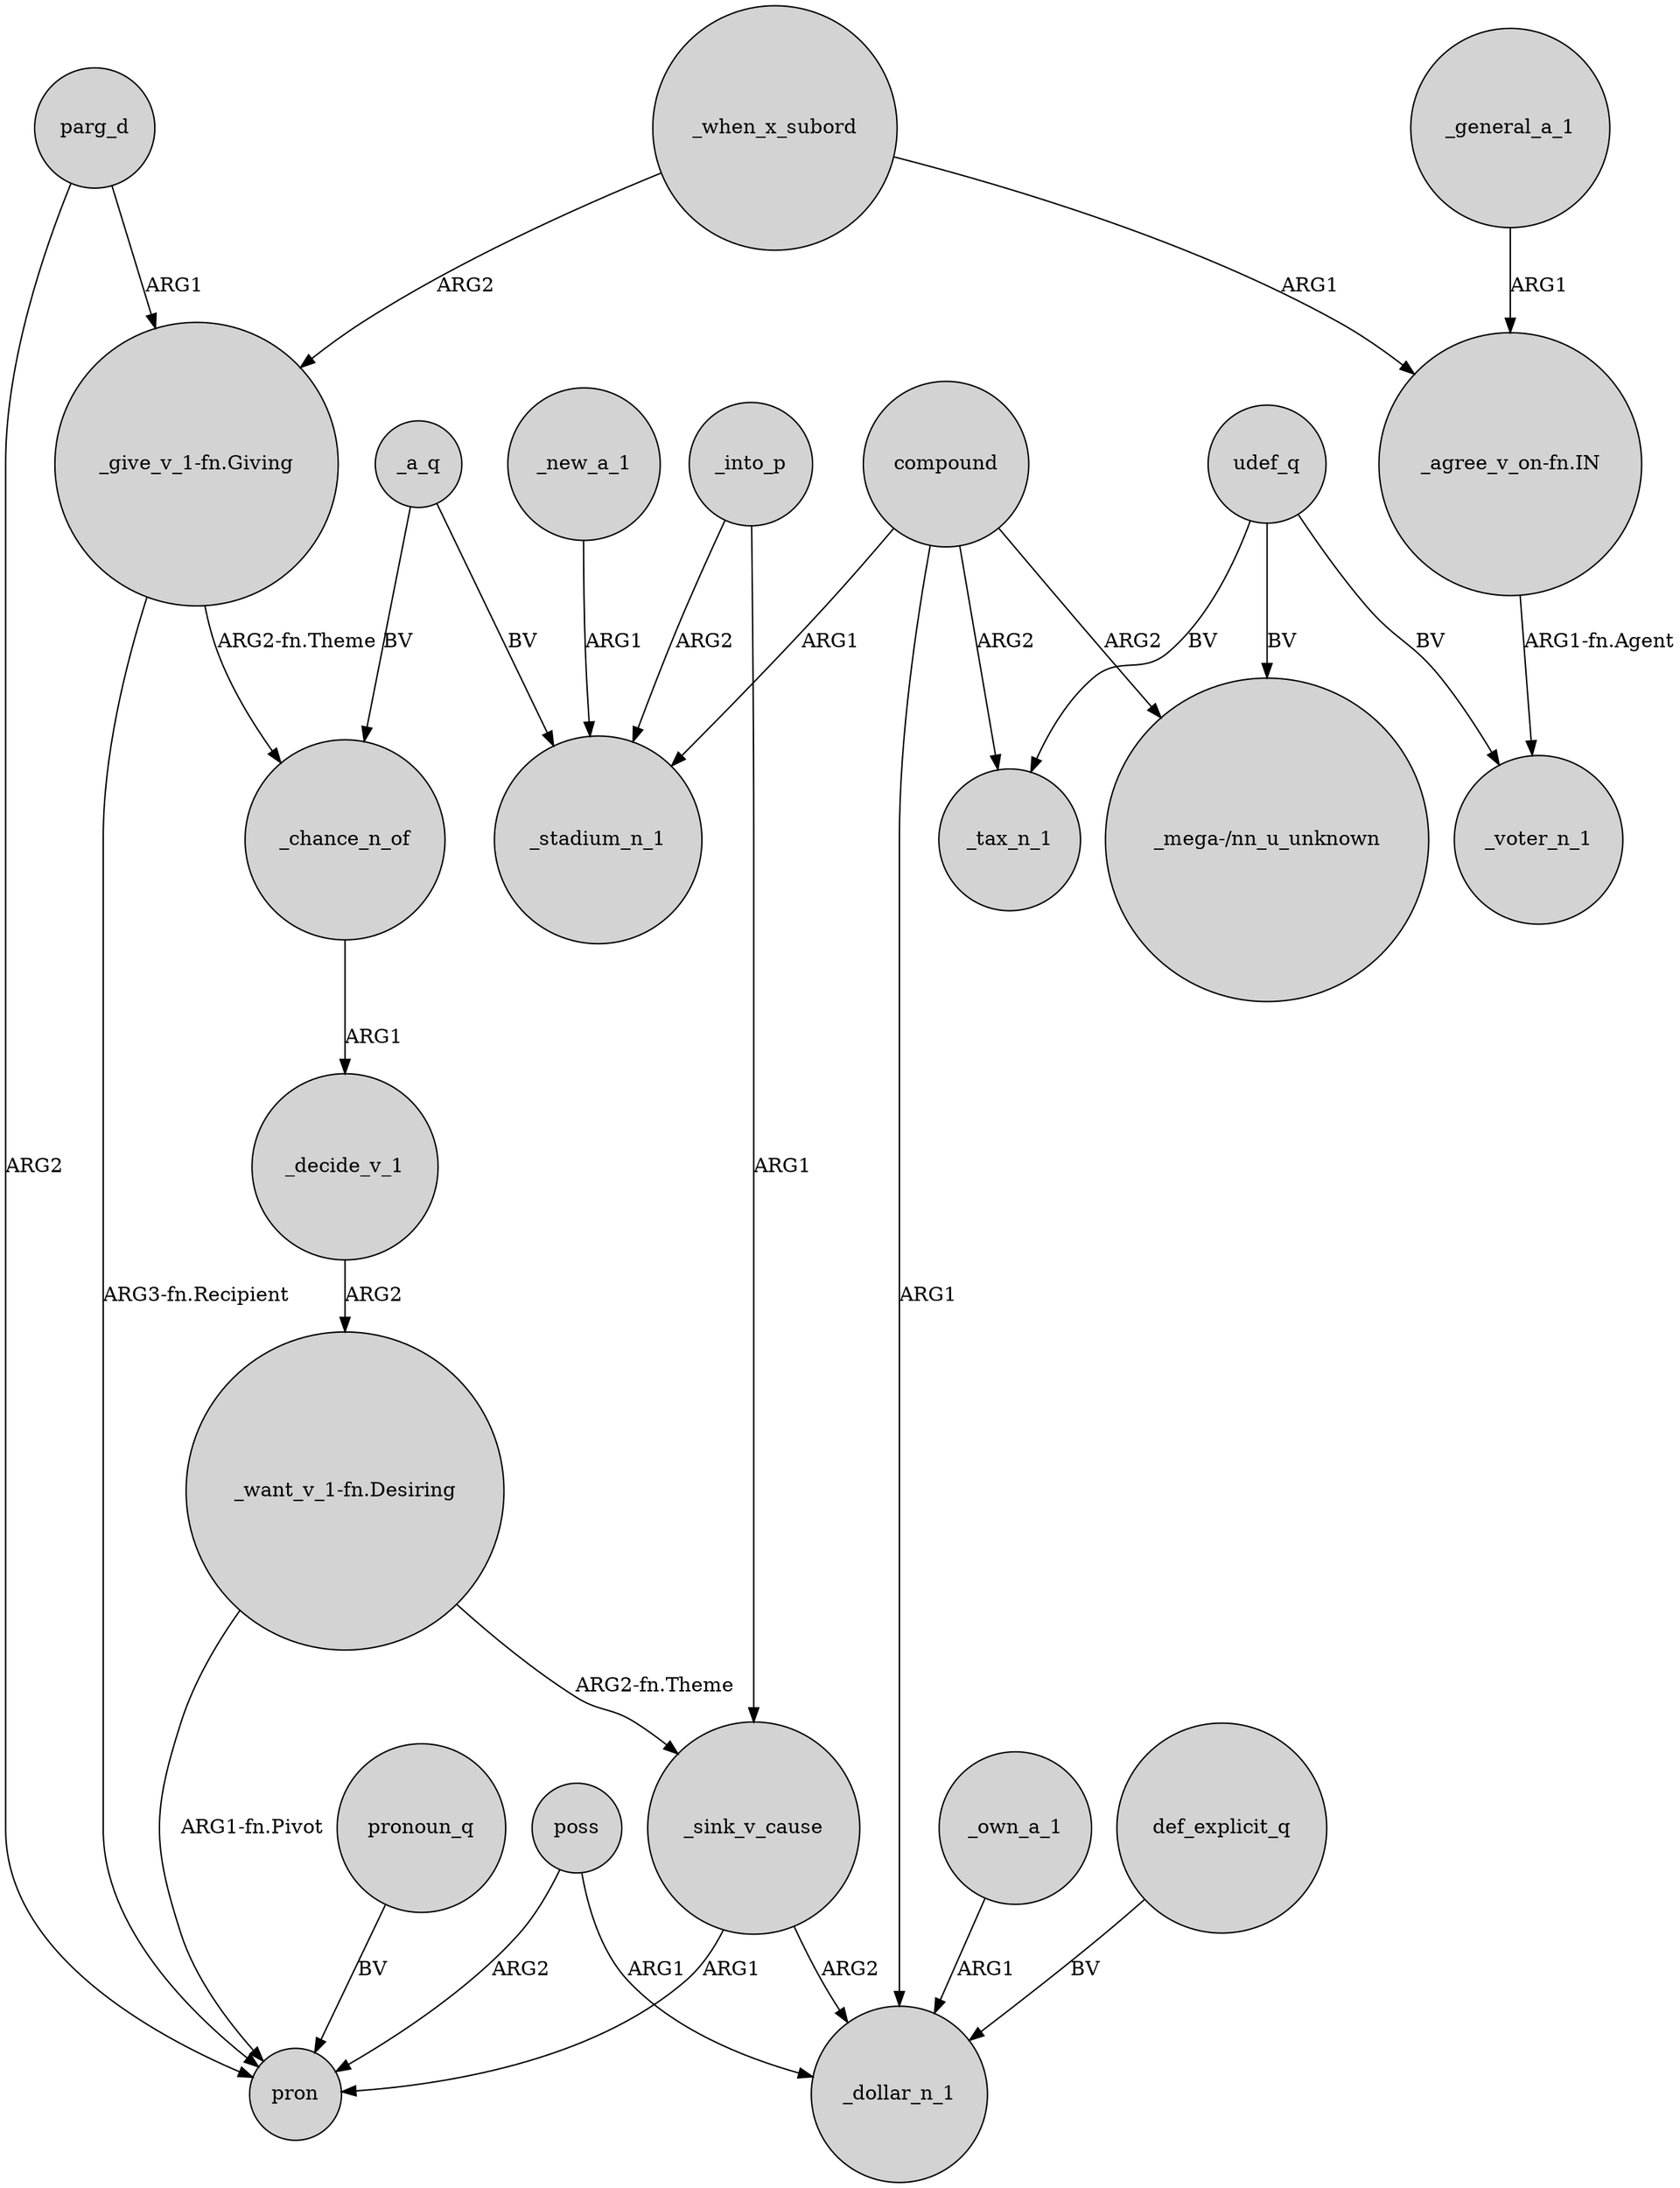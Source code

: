 digraph {
	node [shape=circle style=filled]
	poss -> pron [label=ARG2]
	_sink_v_cause -> _dollar_n_1 [label=ARG2]
	poss -> _dollar_n_1 [label=ARG1]
	_general_a_1 -> "_agree_v_on-fn.IN" [label=ARG1]
	"_want_v_1-fn.Desiring" -> pron [label="ARG1-fn.Pivot"]
	_sink_v_cause -> pron [label=ARG1]
	_a_q -> _stadium_n_1 [label=BV]
	"_agree_v_on-fn.IN" -> _voter_n_1 [label="ARG1-fn.Agent"]
	parg_d -> pron [label=ARG2]
	compound -> _dollar_n_1 [label=ARG1]
	_into_p -> _stadium_n_1 [label=ARG2]
	pronoun_q -> pron [label=BV]
	udef_q -> _tax_n_1 [label=BV]
	udef_q -> "_mega-/nn_u_unknown" [label=BV]
	_new_a_1 -> _stadium_n_1 [label=ARG1]
	_a_q -> _chance_n_of [label=BV]
	_decide_v_1 -> "_want_v_1-fn.Desiring" [label=ARG2]
	udef_q -> _voter_n_1 [label=BV]
	compound -> _stadium_n_1 [label=ARG1]
	compound -> "_mega-/nn_u_unknown" [label=ARG2]
	_when_x_subord -> "_give_v_1-fn.Giving" [label=ARG2]
	_when_x_subord -> "_agree_v_on-fn.IN" [label=ARG1]
	"_want_v_1-fn.Desiring" -> _sink_v_cause [label="ARG2-fn.Theme"]
	_own_a_1 -> _dollar_n_1 [label=ARG1]
	def_explicit_q -> _dollar_n_1 [label=BV]
	_chance_n_of -> _decide_v_1 [label=ARG1]
	compound -> _tax_n_1 [label=ARG2]
	"_give_v_1-fn.Giving" -> _chance_n_of [label="ARG2-fn.Theme"]
	_into_p -> _sink_v_cause [label=ARG1]
	"_give_v_1-fn.Giving" -> pron [label="ARG3-fn.Recipient"]
	parg_d -> "_give_v_1-fn.Giving" [label=ARG1]
}
